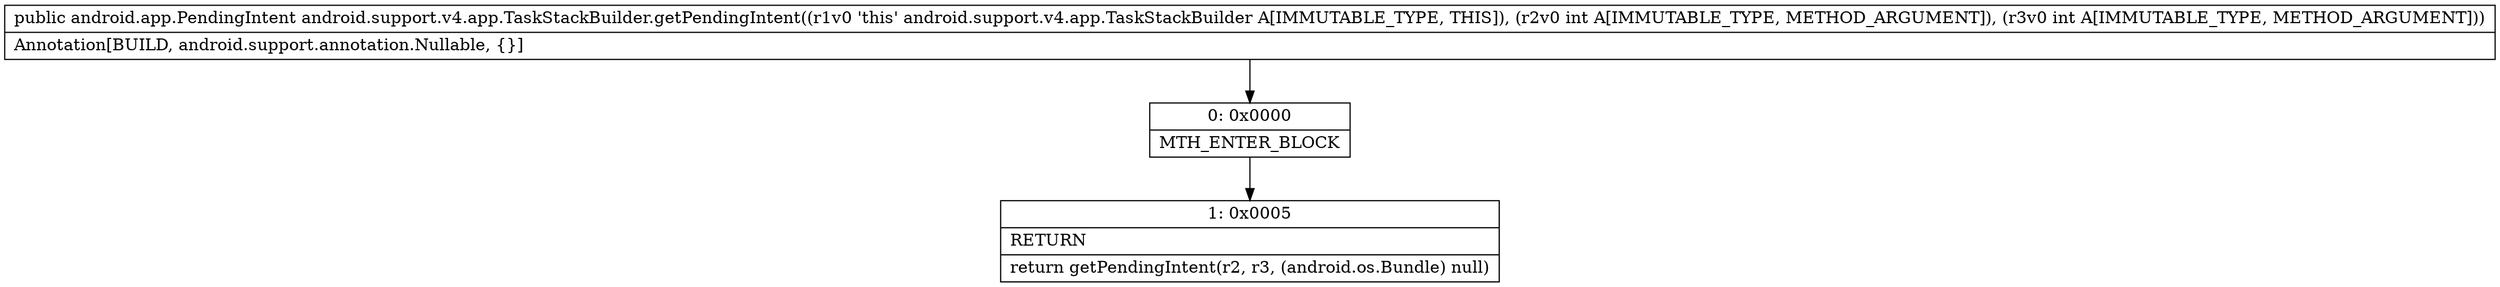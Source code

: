 digraph "CFG forandroid.support.v4.app.TaskStackBuilder.getPendingIntent(II)Landroid\/app\/PendingIntent;" {
Node_0 [shape=record,label="{0\:\ 0x0000|MTH_ENTER_BLOCK\l}"];
Node_1 [shape=record,label="{1\:\ 0x0005|RETURN\l|return getPendingIntent(r2, r3, (android.os.Bundle) null)\l}"];
MethodNode[shape=record,label="{public android.app.PendingIntent android.support.v4.app.TaskStackBuilder.getPendingIntent((r1v0 'this' android.support.v4.app.TaskStackBuilder A[IMMUTABLE_TYPE, THIS]), (r2v0 int A[IMMUTABLE_TYPE, METHOD_ARGUMENT]), (r3v0 int A[IMMUTABLE_TYPE, METHOD_ARGUMENT]))  | Annotation[BUILD, android.support.annotation.Nullable, \{\}]\l}"];
MethodNode -> Node_0;
Node_0 -> Node_1;
}

